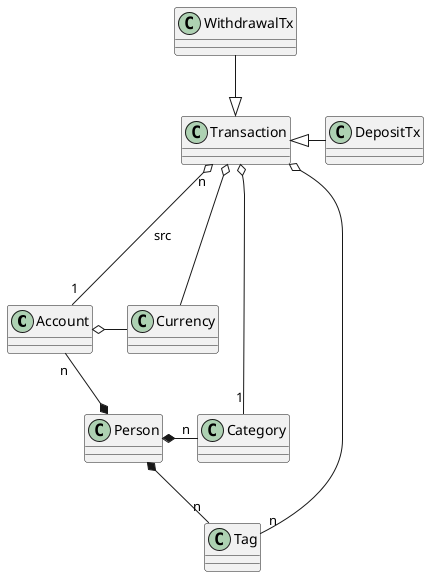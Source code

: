 @startuml
skinparam defaultFontName Ubuntu

Account o-right- Currency
Transaction o-- Currency
Transaction o-- "1" Category
Transaction o-- "n" Tag

Transaction <|-right- DepositTx
Transaction <|-up- WithdrawalTx

Transaction "n" o--- "1" Account: src

Person *-up- "n" Account
Person *-right-- "n" Category
Person *-- "n" Tag

@enduml
